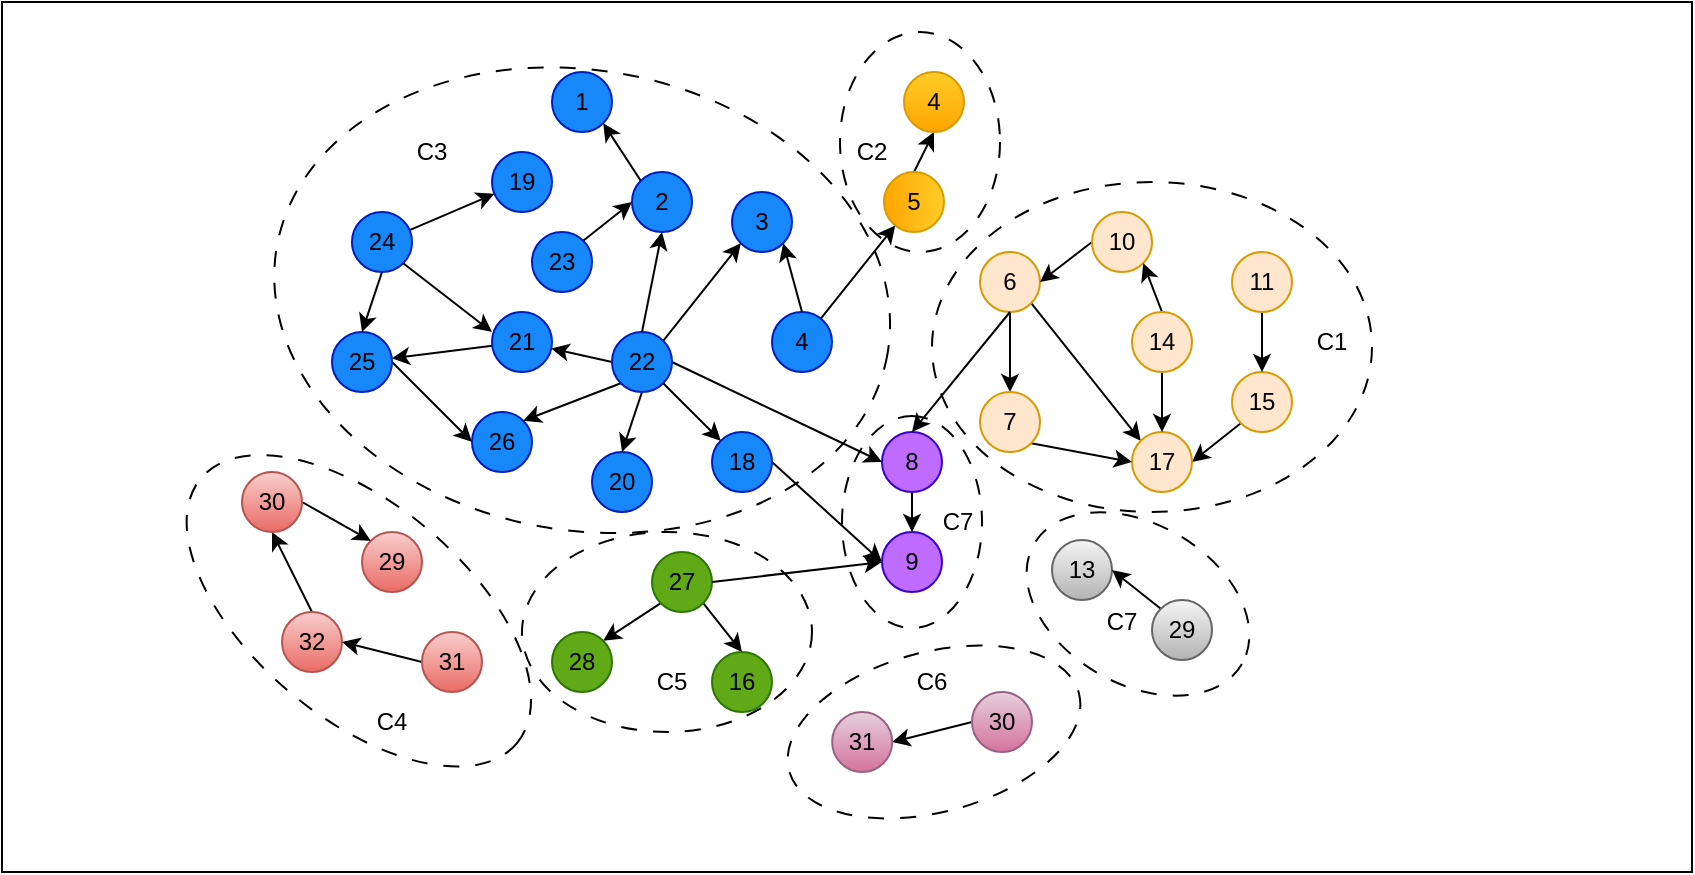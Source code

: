 <mxfile version="22.1.17" type="github">
  <diagram name="第 1 页" id="dHquSTngFH4VYkd-CIKQ">
    <mxGraphModel dx="2177" dy="829" grid="1" gridSize="10" guides="1" tooltips="1" connect="1" arrows="1" fold="1" page="1" pageScale="1" pageWidth="827" pageHeight="1169" math="0" shadow="0">
      <root>
        <mxCell id="0" />
        <mxCell id="1" parent="0" />
        <mxCell id="zcXFgPAART7fyZk7gGmi-152" value="" style="rounded=0;whiteSpace=wrap;html=1;" vertex="1" parent="1">
          <mxGeometry x="-75" y="5" width="845" height="435" as="geometry" />
        </mxCell>
        <mxCell id="zcXFgPAART7fyZk7gGmi-148" value="" style="ellipse;whiteSpace=wrap;html=1;rotation=30;dashed=1;dashPattern=8 8;" vertex="1" parent="1">
          <mxGeometry x="433" y="266" width="120" height="80" as="geometry" />
        </mxCell>
        <mxCell id="zcXFgPAART7fyZk7gGmi-142" value="" style="ellipse;whiteSpace=wrap;html=1;rotation=-90;dashed=1;dashPattern=8 8;" vertex="1" parent="1">
          <mxGeometry x="327" y="230" width="106" height="70" as="geometry" />
        </mxCell>
        <mxCell id="zcXFgPAART7fyZk7gGmi-138" value="" style="ellipse;whiteSpace=wrap;html=1;rotation=-15;dashed=1;dashPattern=8 8;" vertex="1" parent="1">
          <mxGeometry x="316" y="330" width="150" height="80" as="geometry" />
        </mxCell>
        <mxCell id="zcXFgPAART7fyZk7gGmi-134" value="" style="ellipse;whiteSpace=wrap;html=1;dashed=1;dashPattern=8 8;" vertex="1" parent="1">
          <mxGeometry x="185" y="270" width="145" height="100" as="geometry" />
        </mxCell>
        <mxCell id="zcXFgPAART7fyZk7gGmi-132" value="" style="ellipse;whiteSpace=wrap;html=1;rotation=40;dashed=1;dashPattern=8 8;" vertex="1" parent="1">
          <mxGeometry x="0.34" y="256.01" width="206.17" height="106.79" as="geometry" />
        </mxCell>
        <mxCell id="zcXFgPAART7fyZk7gGmi-129" value="" style="ellipse;whiteSpace=wrap;html=1;rotation=10;dashed=1;dashPattern=8 8;strokeWidth=1;" vertex="1" parent="1">
          <mxGeometry x="60.08" y="39.13" width="310" height="230" as="geometry" />
        </mxCell>
        <mxCell id="zcXFgPAART7fyZk7gGmi-127" value="" style="ellipse;whiteSpace=wrap;html=1;dashed=1;dashPattern=8 8;" vertex="1" parent="1">
          <mxGeometry x="344" y="20" width="80" height="110" as="geometry" />
        </mxCell>
        <mxCell id="zcXFgPAART7fyZk7gGmi-125" value="" style="ellipse;whiteSpace=wrap;html=1;dashed=1;dashPattern=8 8;" vertex="1" parent="1">
          <mxGeometry x="390" y="95" width="220" height="165" as="geometry" />
        </mxCell>
        <mxCell id="zcXFgPAART7fyZk7gGmi-107" style="rounded=0;orthogonalLoop=1;jettySize=auto;html=1;exitX=1;exitY=1;exitDx=0;exitDy=0;entryX=0;entryY=0;entryDx=0;entryDy=0;" edge="1" parent="1" source="zcXFgPAART7fyZk7gGmi-11" target="zcXFgPAART7fyZk7gGmi-15">
          <mxGeometry relative="1" as="geometry" />
        </mxCell>
        <mxCell id="zcXFgPAART7fyZk7gGmi-120" style="edgeStyle=orthogonalEdgeStyle;rounded=0;orthogonalLoop=1;jettySize=auto;html=1;exitX=0.5;exitY=1;exitDx=0;exitDy=0;entryX=0.5;entryY=0;entryDx=0;entryDy=0;" edge="1" parent="1" source="zcXFgPAART7fyZk7gGmi-11" target="zcXFgPAART7fyZk7gGmi-16">
          <mxGeometry relative="1" as="geometry" />
        </mxCell>
        <mxCell id="zcXFgPAART7fyZk7gGmi-11" value="6" style="ellipse;whiteSpace=wrap;html=1;aspect=fixed;fillColor=#ffe6cc;strokeColor=#d79b00;" vertex="1" parent="1">
          <mxGeometry x="414" y="130" width="30" height="30" as="geometry" />
        </mxCell>
        <mxCell id="zcXFgPAART7fyZk7gGmi-113" style="rounded=0;orthogonalLoop=1;jettySize=auto;html=1;exitX=0;exitY=0.5;exitDx=0;exitDy=0;entryX=1;entryY=0.5;entryDx=0;entryDy=0;" edge="1" parent="1" source="zcXFgPAART7fyZk7gGmi-13" target="zcXFgPAART7fyZk7gGmi-11">
          <mxGeometry relative="1" as="geometry" />
        </mxCell>
        <mxCell id="zcXFgPAART7fyZk7gGmi-13" value="10" style="ellipse;whiteSpace=wrap;html=1;aspect=fixed;fillColor=#ffe6cc;strokeColor=#d79b00;" vertex="1" parent="1">
          <mxGeometry x="470" y="110" width="30" height="30" as="geometry" />
        </mxCell>
        <mxCell id="zcXFgPAART7fyZk7gGmi-111" style="rounded=0;orthogonalLoop=1;jettySize=auto;html=1;exitX=0;exitY=1;exitDx=0;exitDy=0;entryX=1;entryY=0.5;entryDx=0;entryDy=0;" edge="1" parent="1" source="zcXFgPAART7fyZk7gGmi-14" target="zcXFgPAART7fyZk7gGmi-15">
          <mxGeometry relative="1" as="geometry" />
        </mxCell>
        <mxCell id="zcXFgPAART7fyZk7gGmi-14" value="15" style="ellipse;whiteSpace=wrap;html=1;aspect=fixed;fillColor=#ffe6cc;strokeColor=#d79b00;" vertex="1" parent="1">
          <mxGeometry x="540" y="190" width="30" height="30" as="geometry" />
        </mxCell>
        <mxCell id="zcXFgPAART7fyZk7gGmi-15" value="17" style="ellipse;whiteSpace=wrap;html=1;aspect=fixed;fillColor=#ffe6cc;strokeColor=#d79b00;" vertex="1" parent="1">
          <mxGeometry x="490" y="220" width="30" height="30" as="geometry" />
        </mxCell>
        <mxCell id="zcXFgPAART7fyZk7gGmi-108" style="rounded=0;orthogonalLoop=1;jettySize=auto;html=1;exitX=1;exitY=1;exitDx=0;exitDy=0;entryX=0;entryY=0.5;entryDx=0;entryDy=0;" edge="1" parent="1" source="zcXFgPAART7fyZk7gGmi-16" target="zcXFgPAART7fyZk7gGmi-15">
          <mxGeometry relative="1" as="geometry" />
        </mxCell>
        <mxCell id="zcXFgPAART7fyZk7gGmi-16" value="7" style="ellipse;whiteSpace=wrap;html=1;aspect=fixed;fillColor=#ffe6cc;strokeColor=#d79b00;" vertex="1" parent="1">
          <mxGeometry x="414" y="200" width="30" height="30" as="geometry" />
        </mxCell>
        <mxCell id="zcXFgPAART7fyZk7gGmi-92" style="rounded=0;orthogonalLoop=1;jettySize=auto;html=1;exitX=0;exitY=1;exitDx=0;exitDy=0;entryX=1;entryY=0;entryDx=0;entryDy=0;" edge="1" parent="1" source="zcXFgPAART7fyZk7gGmi-17" target="zcXFgPAART7fyZk7gGmi-19">
          <mxGeometry relative="1" as="geometry" />
        </mxCell>
        <mxCell id="zcXFgPAART7fyZk7gGmi-93" style="rounded=0;orthogonalLoop=1;jettySize=auto;html=1;exitX=1;exitY=1;exitDx=0;exitDy=0;entryX=0.5;entryY=0;entryDx=0;entryDy=0;" edge="1" parent="1" source="zcXFgPAART7fyZk7gGmi-17" target="zcXFgPAART7fyZk7gGmi-18">
          <mxGeometry relative="1" as="geometry" />
        </mxCell>
        <mxCell id="zcXFgPAART7fyZk7gGmi-17" value="&lt;font color=&quot;#000000&quot;&gt;27&lt;/font&gt;" style="ellipse;whiteSpace=wrap;html=1;aspect=fixed;fillColor=#60a917;strokeColor=#2D7600;fontColor=#ffffff;" vertex="1" parent="1">
          <mxGeometry x="250" y="280" width="30" height="30" as="geometry" />
        </mxCell>
        <mxCell id="zcXFgPAART7fyZk7gGmi-18" value="&lt;font color=&quot;#000000&quot;&gt;16&lt;/font&gt;" style="ellipse;whiteSpace=wrap;html=1;aspect=fixed;fillColor=#60a917;strokeColor=#2D7600;fontColor=#ffffff;" vertex="1" parent="1">
          <mxGeometry x="280" y="330" width="30" height="30" as="geometry" />
        </mxCell>
        <mxCell id="zcXFgPAART7fyZk7gGmi-19" value="&lt;font color=&quot;#000000&quot;&gt;28&lt;/font&gt;" style="ellipse;whiteSpace=wrap;html=1;aspect=fixed;fillColor=#60a917;strokeColor=#2D7600;fontColor=#ffffff;" vertex="1" parent="1">
          <mxGeometry x="200" y="320" width="30" height="30" as="geometry" />
        </mxCell>
        <mxCell id="zcXFgPAART7fyZk7gGmi-136" style="edgeStyle=orthogonalEdgeStyle;rounded=0;orthogonalLoop=1;jettySize=auto;html=1;exitX=0.5;exitY=1;exitDx=0;exitDy=0;entryX=0.5;entryY=0;entryDx=0;entryDy=0;" edge="1" parent="1" source="zcXFgPAART7fyZk7gGmi-22" target="zcXFgPAART7fyZk7gGmi-65">
          <mxGeometry relative="1" as="geometry" />
        </mxCell>
        <mxCell id="zcXFgPAART7fyZk7gGmi-22" value="&lt;font color=&quot;#000000&quot;&gt;8&lt;/font&gt;" style="ellipse;whiteSpace=wrap;html=1;aspect=fixed;fillColor=#BF6BFF;strokeColor=#3700CC;fontColor=#ffffff;" vertex="1" parent="1">
          <mxGeometry x="365" y="220" width="30" height="30" as="geometry" />
        </mxCell>
        <mxCell id="zcXFgPAART7fyZk7gGmi-140" style="rounded=0;orthogonalLoop=1;jettySize=auto;html=1;exitX=0;exitY=0.5;exitDx=0;exitDy=0;entryX=1;entryY=0.5;entryDx=0;entryDy=0;" edge="1" parent="1" source="zcXFgPAART7fyZk7gGmi-29" target="zcXFgPAART7fyZk7gGmi-32">
          <mxGeometry relative="1" as="geometry" />
        </mxCell>
        <mxCell id="zcXFgPAART7fyZk7gGmi-29" value="&lt;font color=&quot;#000000&quot;&gt;30&lt;/font&gt;" style="ellipse;whiteSpace=wrap;html=1;aspect=fixed;fillColor=#e6d0de;strokeColor=#996185;gradientColor=#d5739d;" vertex="1" parent="1">
          <mxGeometry x="410" y="350" width="30" height="30" as="geometry" />
        </mxCell>
        <mxCell id="zcXFgPAART7fyZk7gGmi-32" value="&lt;font color=&quot;#000000&quot;&gt;31&lt;/font&gt;" style="ellipse;whiteSpace=wrap;html=1;aspect=fixed;fillColor=#e6d0de;strokeColor=#996185;gradientColor=#d5739d;" vertex="1" parent="1">
          <mxGeometry x="340.08" y="360" width="30" height="30" as="geometry" />
        </mxCell>
        <mxCell id="zcXFgPAART7fyZk7gGmi-33" value="&lt;font color=&quot;#000000&quot;&gt;13&lt;/font&gt;" style="ellipse;whiteSpace=wrap;html=1;aspect=fixed;fillColor=#f5f5f5;strokeColor=#666666;gradientColor=#b3b3b3;" vertex="1" parent="1">
          <mxGeometry x="450" y="274" width="30" height="30" as="geometry" />
        </mxCell>
        <mxCell id="zcXFgPAART7fyZk7gGmi-95" style="rounded=0;orthogonalLoop=1;jettySize=auto;html=1;exitX=0;exitY=0;exitDx=0;exitDy=0;entryX=1;entryY=0.5;entryDx=0;entryDy=0;" edge="1" parent="1" source="zcXFgPAART7fyZk7gGmi-34" target="zcXFgPAART7fyZk7gGmi-33">
          <mxGeometry relative="1" as="geometry" />
        </mxCell>
        <mxCell id="zcXFgPAART7fyZk7gGmi-34" value="&lt;font color=&quot;#000000&quot;&gt;29&lt;/font&gt;" style="ellipse;whiteSpace=wrap;html=1;aspect=fixed;fillColor=#f5f5f5;strokeColor=#666666;gradientColor=#b3b3b3;" vertex="1" parent="1">
          <mxGeometry x="500" y="304" width="30" height="30" as="geometry" />
        </mxCell>
        <mxCell id="zcXFgPAART7fyZk7gGmi-39" value="&lt;font color=&quot;#000000&quot;&gt;1&lt;/font&gt;" style="ellipse;whiteSpace=wrap;html=1;aspect=fixed;fillColor=#1688FA;strokeColor=#001DBC;fontColor=#ffffff;" vertex="1" parent="1">
          <mxGeometry x="200" y="40" width="30" height="30" as="geometry" />
        </mxCell>
        <mxCell id="zcXFgPAART7fyZk7gGmi-106" style="rounded=0;orthogonalLoop=1;jettySize=auto;html=1;exitX=0;exitY=0.5;exitDx=0;exitDy=0;entryX=0.5;entryY=1;entryDx=0;entryDy=0;" edge="1" parent="1" source="zcXFgPAART7fyZk7gGmi-42" target="zcXFgPAART7fyZk7gGmi-43">
          <mxGeometry relative="1" as="geometry" />
        </mxCell>
        <mxCell id="zcXFgPAART7fyZk7gGmi-42" value="5" style="ellipse;whiteSpace=wrap;html=1;aspect=fixed;fillColor=#ffcd28;strokeColor=#d79b00;gradientColor=#ffa500;direction=south;" vertex="1" parent="1">
          <mxGeometry x="366" y="90" width="30" height="30" as="geometry" />
        </mxCell>
        <mxCell id="zcXFgPAART7fyZk7gGmi-43" value="4" style="ellipse;whiteSpace=wrap;html=1;aspect=fixed;fillColor=#ffcd28;strokeColor=#d79b00;gradientColor=#ffa500;" vertex="1" parent="1">
          <mxGeometry x="376" y="40" width="30" height="30" as="geometry" />
        </mxCell>
        <mxCell id="zcXFgPAART7fyZk7gGmi-110" style="edgeStyle=orthogonalEdgeStyle;rounded=0;orthogonalLoop=1;jettySize=auto;html=1;exitX=0.5;exitY=1;exitDx=0;exitDy=0;entryX=0.5;entryY=0;entryDx=0;entryDy=0;" edge="1" parent="1" source="zcXFgPAART7fyZk7gGmi-44" target="zcXFgPAART7fyZk7gGmi-15">
          <mxGeometry relative="1" as="geometry" />
        </mxCell>
        <mxCell id="zcXFgPAART7fyZk7gGmi-112" style="rounded=0;orthogonalLoop=1;jettySize=auto;html=1;exitX=0.5;exitY=0;exitDx=0;exitDy=0;entryX=1;entryY=1;entryDx=0;entryDy=0;" edge="1" parent="1" source="zcXFgPAART7fyZk7gGmi-44" target="zcXFgPAART7fyZk7gGmi-13">
          <mxGeometry relative="1" as="geometry" />
        </mxCell>
        <mxCell id="zcXFgPAART7fyZk7gGmi-44" value="14" style="ellipse;whiteSpace=wrap;html=1;aspect=fixed;fillColor=#ffe6cc;strokeColor=#d79b00;" vertex="1" parent="1">
          <mxGeometry x="490" y="160" width="30" height="30" as="geometry" />
        </mxCell>
        <mxCell id="zcXFgPAART7fyZk7gGmi-114" style="edgeStyle=orthogonalEdgeStyle;rounded=0;orthogonalLoop=1;jettySize=auto;html=1;exitX=0.5;exitY=1;exitDx=0;exitDy=0;entryX=0.5;entryY=0;entryDx=0;entryDy=0;" edge="1" parent="1" source="zcXFgPAART7fyZk7gGmi-45" target="zcXFgPAART7fyZk7gGmi-14">
          <mxGeometry relative="1" as="geometry" />
        </mxCell>
        <mxCell id="zcXFgPAART7fyZk7gGmi-45" value="11" style="ellipse;whiteSpace=wrap;html=1;aspect=fixed;fillColor=#ffe6cc;strokeColor=#d79b00;" vertex="1" parent="1">
          <mxGeometry x="540" y="130" width="30" height="30" as="geometry" />
        </mxCell>
        <mxCell id="zcXFgPAART7fyZk7gGmi-47" value="&lt;font color=&quot;#000000&quot;&gt;26&lt;/font&gt;" style="ellipse;whiteSpace=wrap;html=1;aspect=fixed;fillColor=#1688FA;strokeColor=#001DBC;fontColor=#ffffff;" vertex="1" parent="1">
          <mxGeometry x="160" y="210" width="30" height="30" as="geometry" />
        </mxCell>
        <mxCell id="zcXFgPAART7fyZk7gGmi-91" style="rounded=0;orthogonalLoop=1;jettySize=auto;html=1;exitX=0;exitY=0;exitDx=0;exitDy=0;entryX=1;entryY=1;entryDx=0;entryDy=0;" edge="1" parent="1" source="zcXFgPAART7fyZk7gGmi-48" target="zcXFgPAART7fyZk7gGmi-39">
          <mxGeometry relative="1" as="geometry" />
        </mxCell>
        <mxCell id="zcXFgPAART7fyZk7gGmi-48" value="&lt;font color=&quot;#000000&quot;&gt;2&lt;/font&gt;" style="ellipse;whiteSpace=wrap;html=1;aspect=fixed;fillColor=#1688FA;strokeColor=#001DBC;fontColor=#ffffff;" vertex="1" parent="1">
          <mxGeometry x="240" y="90" width="30" height="30" as="geometry" />
        </mxCell>
        <mxCell id="zcXFgPAART7fyZk7gGmi-49" value="&lt;font color=&quot;#000000&quot;&gt;20&lt;/font&gt;" style="ellipse;whiteSpace=wrap;html=1;aspect=fixed;fillColor=#1688FA;strokeColor=#001DBC;fontColor=#ffffff;" vertex="1" parent="1">
          <mxGeometry x="220" y="230" width="30" height="30" as="geometry" />
        </mxCell>
        <mxCell id="zcXFgPAART7fyZk7gGmi-83" style="rounded=0;orthogonalLoop=1;jettySize=auto;html=1;exitX=1;exitY=0.5;exitDx=0;exitDy=0;entryX=0;entryY=0.5;entryDx=0;entryDy=0;" edge="1" parent="1" source="zcXFgPAART7fyZk7gGmi-50" target="zcXFgPAART7fyZk7gGmi-47">
          <mxGeometry relative="1" as="geometry">
            <mxPoint x="124" y="200" as="targetPoint" />
          </mxGeometry>
        </mxCell>
        <mxCell id="zcXFgPAART7fyZk7gGmi-50" value="&lt;font color=&quot;#000000&quot;&gt;25&lt;/font&gt;" style="ellipse;whiteSpace=wrap;html=1;aspect=fixed;fillColor=#1688FA;strokeColor=#001DBC;fontColor=#ffffff;" vertex="1" parent="1">
          <mxGeometry x="90" y="170" width="30" height="30" as="geometry" />
        </mxCell>
        <mxCell id="zcXFgPAART7fyZk7gGmi-51" value="&lt;font color=&quot;#000000&quot;&gt;3&lt;/font&gt;" style="ellipse;whiteSpace=wrap;html=1;aspect=fixed;fillColor=#1688FA;strokeColor=#001DBC;fontColor=#ffffff;" vertex="1" parent="1">
          <mxGeometry x="290" y="100" width="30" height="30" as="geometry" />
        </mxCell>
        <mxCell id="zcXFgPAART7fyZk7gGmi-81" value="" style="rounded=0;orthogonalLoop=1;jettySize=auto;html=1;" edge="1" parent="1" source="zcXFgPAART7fyZk7gGmi-52" target="zcXFgPAART7fyZk7gGmi-42">
          <mxGeometry relative="1" as="geometry" />
        </mxCell>
        <mxCell id="zcXFgPAART7fyZk7gGmi-52" value="&lt;font color=&quot;#000000&quot;&gt;4&lt;/font&gt;" style="ellipse;whiteSpace=wrap;html=1;aspect=fixed;fillColor=#1688FA;strokeColor=#001DBC;fontColor=#ffffff;" vertex="1" parent="1">
          <mxGeometry x="310" y="160" width="30" height="30" as="geometry" />
        </mxCell>
        <mxCell id="zcXFgPAART7fyZk7gGmi-89" style="rounded=0;orthogonalLoop=1;jettySize=auto;html=1;exitX=1;exitY=0;exitDx=0;exitDy=0;entryX=0;entryY=0.5;entryDx=0;entryDy=0;" edge="1" parent="1" source="zcXFgPAART7fyZk7gGmi-53" target="zcXFgPAART7fyZk7gGmi-48">
          <mxGeometry relative="1" as="geometry" />
        </mxCell>
        <mxCell id="zcXFgPAART7fyZk7gGmi-53" value="&lt;font color=&quot;#000000&quot;&gt;23&lt;/font&gt;" style="ellipse;whiteSpace=wrap;html=1;aspect=fixed;fillColor=#1688FA;strokeColor=#001DBC;fontColor=#ffffff;" vertex="1" parent="1">
          <mxGeometry x="190" y="120" width="30" height="30" as="geometry" />
        </mxCell>
        <mxCell id="zcXFgPAART7fyZk7gGmi-100" style="rounded=0;orthogonalLoop=1;jettySize=auto;html=1;exitX=1;exitY=0.5;exitDx=0;exitDy=0;entryX=0;entryY=0.5;entryDx=0;entryDy=0;" edge="1" parent="1" source="zcXFgPAART7fyZk7gGmi-54" target="zcXFgPAART7fyZk7gGmi-65">
          <mxGeometry relative="1" as="geometry" />
        </mxCell>
        <mxCell id="zcXFgPAART7fyZk7gGmi-54" value="&lt;font color=&quot;#000000&quot;&gt;18&lt;/font&gt;" style="ellipse;whiteSpace=wrap;html=1;aspect=fixed;fillColor=#1688FA;strokeColor=#001DBC;fontColor=#ffffff;" vertex="1" parent="1">
          <mxGeometry x="280" y="220" width="30" height="30" as="geometry" />
        </mxCell>
        <mxCell id="zcXFgPAART7fyZk7gGmi-84" value="" style="rounded=0;orthogonalLoop=1;jettySize=auto;html=1;" edge="1" parent="1" source="zcXFgPAART7fyZk7gGmi-55" target="zcXFgPAART7fyZk7gGmi-50">
          <mxGeometry relative="1" as="geometry" />
        </mxCell>
        <mxCell id="zcXFgPAART7fyZk7gGmi-55" value="&lt;font color=&quot;#000000&quot;&gt;21&lt;/font&gt;" style="ellipse;whiteSpace=wrap;html=1;aspect=fixed;fillColor=#1688FA;strokeColor=#001DBC;fontColor=#ffffff;" vertex="1" parent="1">
          <mxGeometry x="170" y="160" width="30" height="30" as="geometry" />
        </mxCell>
        <mxCell id="zcXFgPAART7fyZk7gGmi-56" value="&lt;font color=&quot;#000000&quot;&gt;19&lt;/font&gt;" style="ellipse;whiteSpace=wrap;html=1;aspect=fixed;fillColor=#1688FA;strokeColor=#001DBC;fontColor=#ffffff;" vertex="1" parent="1">
          <mxGeometry x="170" y="80" width="30" height="30" as="geometry" />
        </mxCell>
        <mxCell id="zcXFgPAART7fyZk7gGmi-86" style="rounded=0;orthogonalLoop=1;jettySize=auto;html=1;exitX=0.5;exitY=1;exitDx=0;exitDy=0;entryX=0.5;entryY=0;entryDx=0;entryDy=0;" edge="1" parent="1" source="zcXFgPAART7fyZk7gGmi-57" target="zcXFgPAART7fyZk7gGmi-50">
          <mxGeometry relative="1" as="geometry" />
        </mxCell>
        <mxCell id="zcXFgPAART7fyZk7gGmi-87" value="" style="rounded=0;orthogonalLoop=1;jettySize=auto;html=1;" edge="1" parent="1" source="zcXFgPAART7fyZk7gGmi-57" target="zcXFgPAART7fyZk7gGmi-56">
          <mxGeometry relative="1" as="geometry" />
        </mxCell>
        <mxCell id="zcXFgPAART7fyZk7gGmi-57" value="&lt;font color=&quot;#000000&quot;&gt;24&lt;/font&gt;" style="ellipse;whiteSpace=wrap;html=1;aspect=fixed;fillColor=#1688FA;strokeColor=#001DBC;fontColor=#ffffff;" vertex="1" parent="1">
          <mxGeometry x="100" y="110" width="30" height="30" as="geometry" />
        </mxCell>
        <mxCell id="zcXFgPAART7fyZk7gGmi-66" style="rounded=0;orthogonalLoop=1;jettySize=auto;html=1;exitX=0.5;exitY=1;exitDx=0;exitDy=0;entryX=0.5;entryY=0;entryDx=0;entryDy=0;" edge="1" parent="1" source="zcXFgPAART7fyZk7gGmi-63" target="zcXFgPAART7fyZk7gGmi-49">
          <mxGeometry relative="1" as="geometry" />
        </mxCell>
        <mxCell id="zcXFgPAART7fyZk7gGmi-67" style="rounded=0;orthogonalLoop=1;jettySize=auto;html=1;exitX=0;exitY=1;exitDx=0;exitDy=0;entryX=1;entryY=0;entryDx=0;entryDy=0;" edge="1" parent="1" source="zcXFgPAART7fyZk7gGmi-63" target="zcXFgPAART7fyZk7gGmi-47">
          <mxGeometry relative="1" as="geometry" />
        </mxCell>
        <mxCell id="zcXFgPAART7fyZk7gGmi-69" style="rounded=0;orthogonalLoop=1;jettySize=auto;html=1;exitX=1;exitY=0.5;exitDx=0;exitDy=0;entryX=0;entryY=0.5;entryDx=0;entryDy=0;" edge="1" parent="1" source="zcXFgPAART7fyZk7gGmi-63" target="zcXFgPAART7fyZk7gGmi-22">
          <mxGeometry relative="1" as="geometry" />
        </mxCell>
        <mxCell id="zcXFgPAART7fyZk7gGmi-78" style="rounded=0;orthogonalLoop=1;jettySize=auto;html=1;exitX=1;exitY=0;exitDx=0;exitDy=0;entryX=0;entryY=1;entryDx=0;entryDy=0;" edge="1" parent="1" source="zcXFgPAART7fyZk7gGmi-63" target="zcXFgPAART7fyZk7gGmi-51">
          <mxGeometry relative="1" as="geometry" />
        </mxCell>
        <mxCell id="zcXFgPAART7fyZk7gGmi-85" style="rounded=0;orthogonalLoop=1;jettySize=auto;html=1;exitX=0;exitY=0.5;exitDx=0;exitDy=0;" edge="1" parent="1" source="zcXFgPAART7fyZk7gGmi-63" target="zcXFgPAART7fyZk7gGmi-55">
          <mxGeometry relative="1" as="geometry" />
        </mxCell>
        <mxCell id="zcXFgPAART7fyZk7gGmi-63" value="&lt;font color=&quot;#000000&quot;&gt;22&lt;/font&gt;" style="ellipse;whiteSpace=wrap;html=1;aspect=fixed;fillColor=#1688FA;strokeColor=#001DBC;fontColor=#ffffff;" vertex="1" parent="1">
          <mxGeometry x="230" y="170" width="30" height="30" as="geometry" />
        </mxCell>
        <mxCell id="zcXFgPAART7fyZk7gGmi-65" value="&lt;font color=&quot;#000000&quot;&gt;9&lt;/font&gt;" style="ellipse;whiteSpace=wrap;html=1;aspect=fixed;fillColor=#BF6BFF;strokeColor=#3700CC;fontColor=#ffffff;" vertex="1" parent="1">
          <mxGeometry x="365" y="270" width="30" height="30" as="geometry" />
        </mxCell>
        <mxCell id="zcXFgPAART7fyZk7gGmi-68" value="" style="endArrow=classic;html=1;rounded=0;exitX=1;exitY=1;exitDx=0;exitDy=0;entryX=0;entryY=0;entryDx=0;entryDy=0;" edge="1" parent="1" source="zcXFgPAART7fyZk7gGmi-63" target="zcXFgPAART7fyZk7gGmi-54">
          <mxGeometry width="50" height="50" relative="1" as="geometry">
            <mxPoint x="490" y="330" as="sourcePoint" />
            <mxPoint x="520" y="320" as="targetPoint" />
          </mxGeometry>
        </mxCell>
        <mxCell id="zcXFgPAART7fyZk7gGmi-73" value="" style="endArrow=classic;html=1;rounded=0;entryX=0.5;entryY=1;entryDx=0;entryDy=0;exitX=0.5;exitY=0;exitDx=0;exitDy=0;" edge="1" parent="1" source="zcXFgPAART7fyZk7gGmi-63" target="zcXFgPAART7fyZk7gGmi-48">
          <mxGeometry width="50" height="50" relative="1" as="geometry">
            <mxPoint x="250" y="170" as="sourcePoint" />
            <mxPoint x="300" y="120" as="targetPoint" />
          </mxGeometry>
        </mxCell>
        <mxCell id="zcXFgPAART7fyZk7gGmi-76" value="" style="endArrow=classic;html=1;rounded=0;entryX=1;entryY=1;entryDx=0;entryDy=0;exitX=0.5;exitY=0;exitDx=0;exitDy=0;" edge="1" parent="1" source="zcXFgPAART7fyZk7gGmi-52" target="zcXFgPAART7fyZk7gGmi-51">
          <mxGeometry width="50" height="50" relative="1" as="geometry">
            <mxPoint x="310" y="170" as="sourcePoint" />
            <mxPoint x="360" y="120" as="targetPoint" />
          </mxGeometry>
        </mxCell>
        <mxCell id="zcXFgPAART7fyZk7gGmi-88" style="rounded=0;orthogonalLoop=1;jettySize=auto;html=1;exitX=1;exitY=1;exitDx=0;exitDy=0;" edge="1" parent="1" source="zcXFgPAART7fyZk7gGmi-57">
          <mxGeometry relative="1" as="geometry">
            <mxPoint x="170" y="170" as="targetPoint" />
          </mxGeometry>
        </mxCell>
        <mxCell id="zcXFgPAART7fyZk7gGmi-98" style="rounded=0;orthogonalLoop=1;jettySize=auto;html=1;exitX=1;exitY=0.5;exitDx=0;exitDy=0;entryX=0;entryY=0.5;entryDx=0;entryDy=0;" edge="1" parent="1" source="zcXFgPAART7fyZk7gGmi-17" target="zcXFgPAART7fyZk7gGmi-65">
          <mxGeometry relative="1" as="geometry">
            <mxPoint x="350" y="260" as="targetPoint" />
          </mxGeometry>
        </mxCell>
        <mxCell id="zcXFgPAART7fyZk7gGmi-115" value="&lt;font color=&quot;#000000&quot;&gt;29&lt;/font&gt;" style="ellipse;whiteSpace=wrap;html=1;aspect=fixed;fillColor=#f8cecc;strokeColor=#b85450;gradientColor=#ea6b66;" vertex="1" parent="1">
          <mxGeometry x="105" y="270" width="30" height="30" as="geometry" />
        </mxCell>
        <mxCell id="zcXFgPAART7fyZk7gGmi-124" style="rounded=0;orthogonalLoop=1;jettySize=auto;html=1;exitX=0.5;exitY=0;exitDx=0;exitDy=0;entryX=0.5;entryY=1;entryDx=0;entryDy=0;" edge="1" parent="1" source="zcXFgPAART7fyZk7gGmi-116" target="zcXFgPAART7fyZk7gGmi-118">
          <mxGeometry relative="1" as="geometry" />
        </mxCell>
        <mxCell id="zcXFgPAART7fyZk7gGmi-116" value="&lt;font color=&quot;#000000&quot;&gt;32&lt;/font&gt;" style="ellipse;whiteSpace=wrap;html=1;aspect=fixed;fillColor=#f8cecc;strokeColor=#b85450;gradientColor=#ea6b66;" vertex="1" parent="1">
          <mxGeometry x="65" y="310" width="30" height="30" as="geometry" />
        </mxCell>
        <mxCell id="zcXFgPAART7fyZk7gGmi-123" style="rounded=0;orthogonalLoop=1;jettySize=auto;html=1;exitX=0;exitY=0.5;exitDx=0;exitDy=0;entryX=1;entryY=0.5;entryDx=0;entryDy=0;" edge="1" parent="1" source="zcXFgPAART7fyZk7gGmi-117" target="zcXFgPAART7fyZk7gGmi-116">
          <mxGeometry relative="1" as="geometry" />
        </mxCell>
        <mxCell id="zcXFgPAART7fyZk7gGmi-117" value="&lt;font color=&quot;#000000&quot;&gt;31&lt;/font&gt;" style="ellipse;whiteSpace=wrap;html=1;aspect=fixed;fillColor=#f8cecc;strokeColor=#b85450;gradientColor=#ea6b66;" vertex="1" parent="1">
          <mxGeometry x="135" y="320" width="30" height="30" as="geometry" />
        </mxCell>
        <mxCell id="zcXFgPAART7fyZk7gGmi-121" style="rounded=0;orthogonalLoop=1;jettySize=auto;html=1;exitX=1;exitY=0.5;exitDx=0;exitDy=0;entryX=0;entryY=0;entryDx=0;entryDy=0;" edge="1" parent="1" source="zcXFgPAART7fyZk7gGmi-118" target="zcXFgPAART7fyZk7gGmi-115">
          <mxGeometry relative="1" as="geometry" />
        </mxCell>
        <mxCell id="zcXFgPAART7fyZk7gGmi-118" value="&lt;font color=&quot;#000000&quot;&gt;30&lt;/font&gt;" style="ellipse;whiteSpace=wrap;html=1;aspect=fixed;fillColor=#f8cecc;strokeColor=#b85450;gradientColor=#ea6b66;" vertex="1" parent="1">
          <mxGeometry x="45" y="240" width="30" height="30" as="geometry" />
        </mxCell>
        <mxCell id="zcXFgPAART7fyZk7gGmi-126" value="C1" style="text;html=1;strokeColor=none;fillColor=none;align=center;verticalAlign=middle;whiteSpace=wrap;rounded=0;" vertex="1" parent="1">
          <mxGeometry x="560" y="160" width="60" height="30" as="geometry" />
        </mxCell>
        <mxCell id="zcXFgPAART7fyZk7gGmi-128" value="C2" style="text;html=1;strokeColor=none;fillColor=none;align=center;verticalAlign=middle;whiteSpace=wrap;rounded=0;" vertex="1" parent="1">
          <mxGeometry x="330" y="65" width="60" height="30" as="geometry" />
        </mxCell>
        <mxCell id="zcXFgPAART7fyZk7gGmi-131" value="C3" style="text;html=1;strokeColor=none;fillColor=none;align=center;verticalAlign=middle;whiteSpace=wrap;rounded=0;" vertex="1" parent="1">
          <mxGeometry x="110" y="65" width="60" height="30" as="geometry" />
        </mxCell>
        <mxCell id="zcXFgPAART7fyZk7gGmi-133" value="C4" style="text;html=1;strokeColor=none;fillColor=none;align=center;verticalAlign=middle;whiteSpace=wrap;rounded=0;" vertex="1" parent="1">
          <mxGeometry x="90" y="350" width="60" height="30" as="geometry" />
        </mxCell>
        <mxCell id="zcXFgPAART7fyZk7gGmi-135" value="C5" style="text;html=1;strokeColor=none;fillColor=none;align=center;verticalAlign=middle;whiteSpace=wrap;rounded=0;" vertex="1" parent="1">
          <mxGeometry x="230" y="330" width="60" height="30" as="geometry" />
        </mxCell>
        <mxCell id="zcXFgPAART7fyZk7gGmi-141" value="C6" style="text;html=1;strokeColor=none;fillColor=none;align=center;verticalAlign=middle;whiteSpace=wrap;rounded=0;" vertex="1" parent="1">
          <mxGeometry x="360" y="330" width="60" height="30" as="geometry" />
        </mxCell>
        <mxCell id="zcXFgPAART7fyZk7gGmi-143" value="" style="rounded=0;orthogonalLoop=1;jettySize=auto;html=1;exitX=0.5;exitY=1;exitDx=0;exitDy=0;entryX=0.5;entryY=0;entryDx=0;entryDy=0;" edge="1" parent="1" source="zcXFgPAART7fyZk7gGmi-11" target="zcXFgPAART7fyZk7gGmi-22">
          <mxGeometry relative="1" as="geometry">
            <mxPoint x="418" y="156" as="sourcePoint" />
            <mxPoint x="391" y="224" as="targetPoint" />
          </mxGeometry>
        </mxCell>
        <mxCell id="zcXFgPAART7fyZk7gGmi-144" value="C7" style="text;html=1;strokeColor=none;fillColor=none;align=center;verticalAlign=middle;whiteSpace=wrap;rounded=0;" vertex="1" parent="1">
          <mxGeometry x="373" y="250" width="60" height="30" as="geometry" />
        </mxCell>
        <mxCell id="zcXFgPAART7fyZk7gGmi-151" value="C7" style="text;html=1;strokeColor=none;fillColor=none;align=center;verticalAlign=middle;whiteSpace=wrap;rounded=0;" vertex="1" parent="1">
          <mxGeometry x="455" y="300" width="60" height="30" as="geometry" />
        </mxCell>
      </root>
    </mxGraphModel>
  </diagram>
</mxfile>
